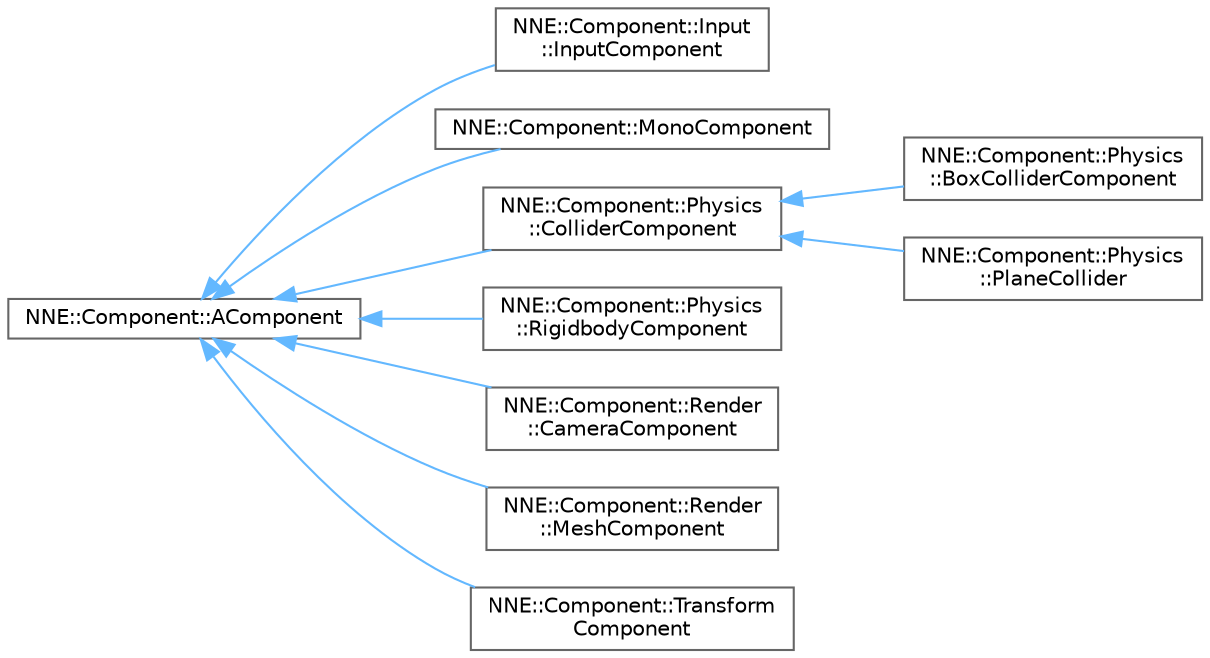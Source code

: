 digraph "Graphical Class Hierarchy"
{
 // LATEX_PDF_SIZE
  bgcolor="transparent";
  edge [fontname=Helvetica,fontsize=10,labelfontname=Helvetica,labelfontsize=10];
  node [fontname=Helvetica,fontsize=10,shape=box,height=0.2,width=0.4];
  rankdir="LR";
  Node0 [id="Node000000",label="NNE::Component::AComponent",height=0.2,width=0.4,color="grey40", fillcolor="white", style="filled",URL="$class_n_n_e_1_1_component_1_1_a_component.html",tooltip=" "];
  Node0 -> Node1 [id="edge5_Node000000_Node000001",dir="back",color="steelblue1",style="solid",tooltip=" "];
  Node1 [id="Node000001",label="NNE::Component::Input\l::InputComponent",height=0.2,width=0.4,color="grey40", fillcolor="white", style="filled",URL="$class_n_n_e_1_1_component_1_1_input_1_1_input_component.html",tooltip=" "];
  Node0 -> Node2 [id="edge6_Node000000_Node000002",dir="back",color="steelblue1",style="solid",tooltip=" "];
  Node2 [id="Node000002",label="NNE::Component::MonoComponent",height=0.2,width=0.4,color="grey40", fillcolor="white", style="filled",URL="$class_n_n_e_1_1_component_1_1_mono_component.html",tooltip=" "];
  Node0 -> Node3 [id="edge7_Node000000_Node000003",dir="back",color="steelblue1",style="solid",tooltip=" "];
  Node3 [id="Node000003",label="NNE::Component::Physics\l::ColliderComponent",height=0.2,width=0.4,color="grey40", fillcolor="white", style="filled",URL="$class_n_n_e_1_1_component_1_1_physics_1_1_collider_component.html",tooltip=" "];
  Node3 -> Node4 [id="edge8_Node000003_Node000004",dir="back",color="steelblue1",style="solid",tooltip=" "];
  Node4 [id="Node000004",label="NNE::Component::Physics\l::BoxColliderComponent",height=0.2,width=0.4,color="grey40", fillcolor="white", style="filled",URL="$class_n_n_e_1_1_component_1_1_physics_1_1_box_collider_component.html",tooltip=" "];
  Node3 -> Node5 [id="edge9_Node000003_Node000005",dir="back",color="steelblue1",style="solid",tooltip=" "];
  Node5 [id="Node000005",label="NNE::Component::Physics\l::PlaneCollider",height=0.2,width=0.4,color="grey40", fillcolor="white", style="filled",URL="$class_n_n_e_1_1_component_1_1_physics_1_1_plane_collider.html",tooltip=" "];
  Node0 -> Node6 [id="edge10_Node000000_Node000006",dir="back",color="steelblue1",style="solid",tooltip=" "];
  Node6 [id="Node000006",label="NNE::Component::Physics\l::RigidbodyComponent",height=0.2,width=0.4,color="grey40", fillcolor="white", style="filled",URL="$class_n_n_e_1_1_component_1_1_physics_1_1_rigidbody_component.html",tooltip=" "];
  Node0 -> Node7 [id="edge11_Node000000_Node000007",dir="back",color="steelblue1",style="solid",tooltip=" "];
  Node7 [id="Node000007",label="NNE::Component::Render\l::CameraComponent",height=0.2,width=0.4,color="grey40", fillcolor="white", style="filled",URL="$class_n_n_e_1_1_component_1_1_render_1_1_camera_component.html",tooltip=" "];
  Node0 -> Node8 [id="edge12_Node000000_Node000008",dir="back",color="steelblue1",style="solid",tooltip=" "];
  Node8 [id="Node000008",label="NNE::Component::Render\l::MeshComponent",height=0.2,width=0.4,color="grey40", fillcolor="white", style="filled",URL="$class_n_n_e_1_1_component_1_1_render_1_1_mesh_component.html",tooltip=" "];
  Node0 -> Node9 [id="edge13_Node000000_Node000009",dir="back",color="steelblue1",style="solid",tooltip=" "];
  Node9 [id="Node000009",label="NNE::Component::Transform\lComponent",height=0.2,width=0.4,color="grey40", fillcolor="white", style="filled",URL="$class_n_n_e_1_1_component_1_1_transform_component.html",tooltip=" "];
}
